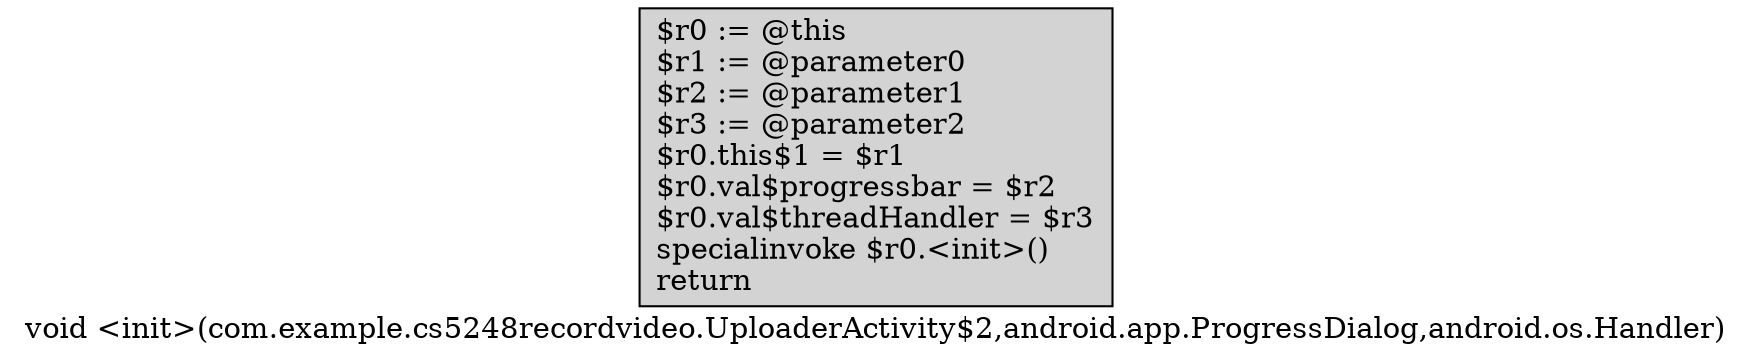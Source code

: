 digraph "void <init>(com.example.cs5248recordvideo.UploaderActivity$2,android.app.ProgressDialog,android.os.Handler)" {
    label="void <init>(com.example.cs5248recordvideo.UploaderActivity$2,android.app.ProgressDialog,android.os.Handler)";
    node [shape=box];
    "0" [style=filled,fillcolor=gray,style=filled,fillcolor=lightgray,label="$r0 := @this\l$r1 := @parameter0\l$r2 := @parameter1\l$r3 := @parameter2\l$r0.this$1 = $r1\l$r0.val$progressbar = $r2\l$r0.val$threadHandler = $r3\lspecialinvoke $r0.<init>()\lreturn\l",];
}
